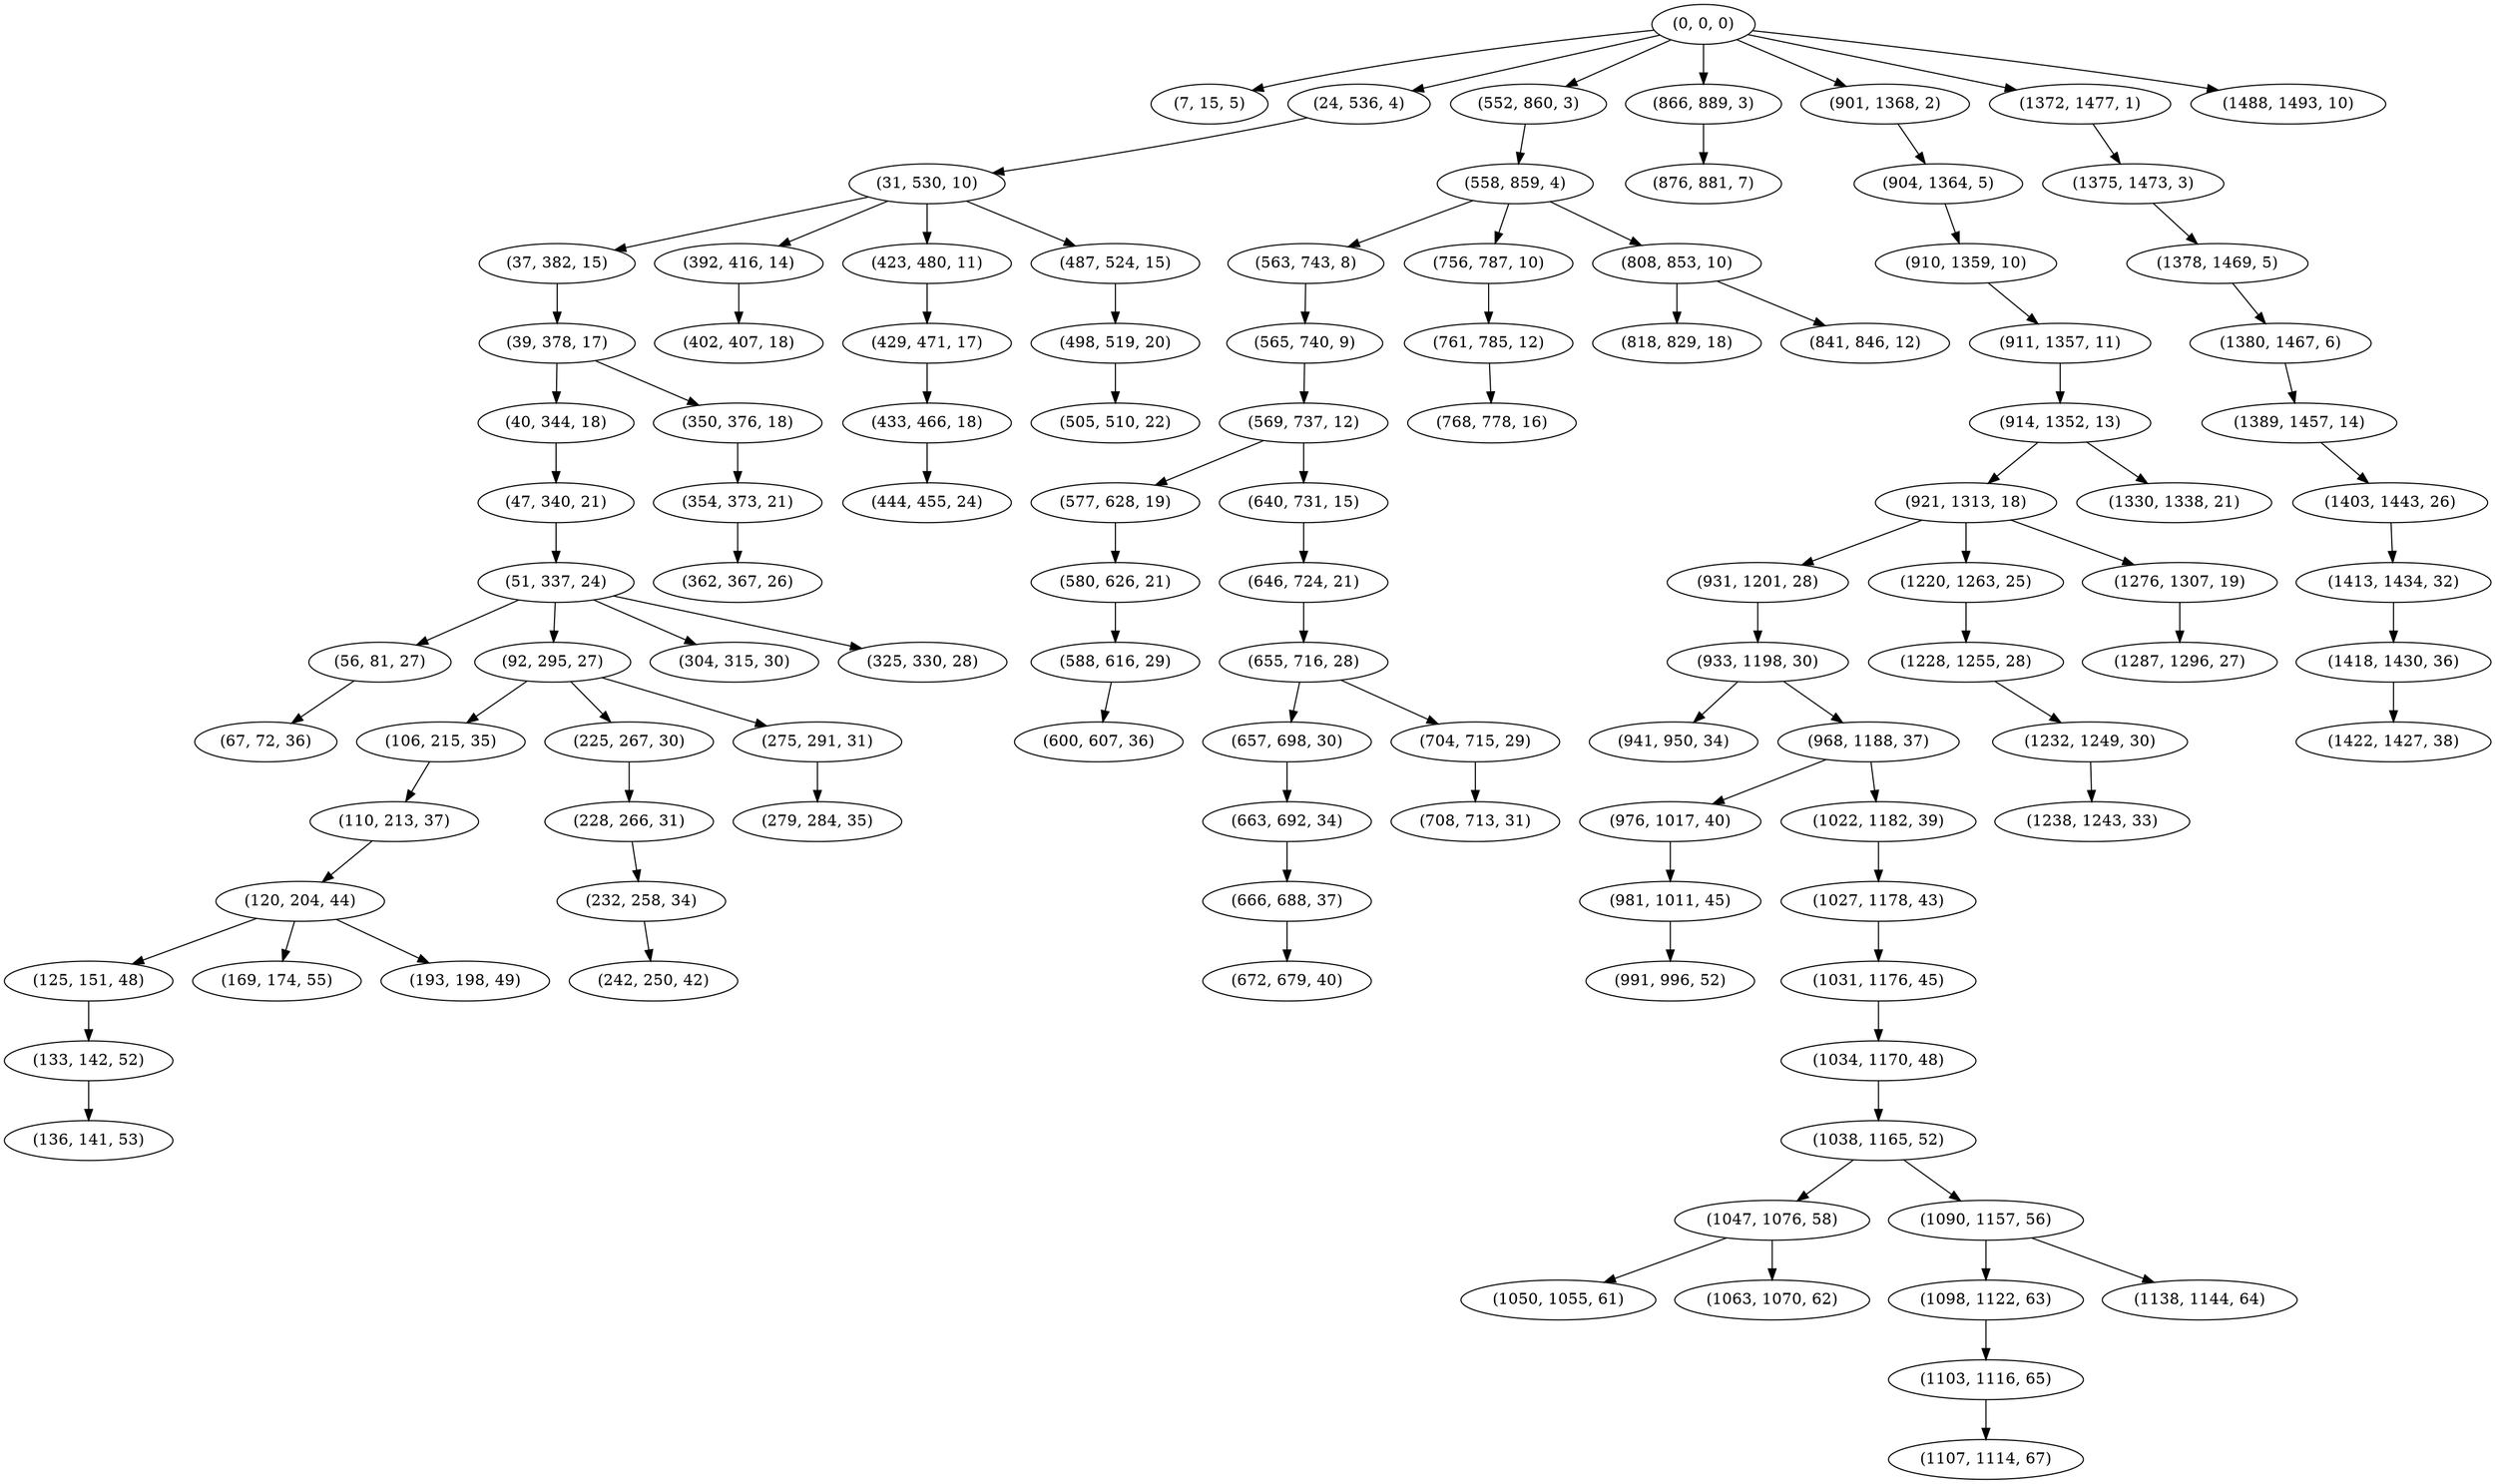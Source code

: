 digraph tree {
    "(0, 0, 0)";
    "(7, 15, 5)";
    "(24, 536, 4)";
    "(31, 530, 10)";
    "(37, 382, 15)";
    "(39, 378, 17)";
    "(40, 344, 18)";
    "(47, 340, 21)";
    "(51, 337, 24)";
    "(56, 81, 27)";
    "(67, 72, 36)";
    "(92, 295, 27)";
    "(106, 215, 35)";
    "(110, 213, 37)";
    "(120, 204, 44)";
    "(125, 151, 48)";
    "(133, 142, 52)";
    "(136, 141, 53)";
    "(169, 174, 55)";
    "(193, 198, 49)";
    "(225, 267, 30)";
    "(228, 266, 31)";
    "(232, 258, 34)";
    "(242, 250, 42)";
    "(275, 291, 31)";
    "(279, 284, 35)";
    "(304, 315, 30)";
    "(325, 330, 28)";
    "(350, 376, 18)";
    "(354, 373, 21)";
    "(362, 367, 26)";
    "(392, 416, 14)";
    "(402, 407, 18)";
    "(423, 480, 11)";
    "(429, 471, 17)";
    "(433, 466, 18)";
    "(444, 455, 24)";
    "(487, 524, 15)";
    "(498, 519, 20)";
    "(505, 510, 22)";
    "(552, 860, 3)";
    "(558, 859, 4)";
    "(563, 743, 8)";
    "(565, 740, 9)";
    "(569, 737, 12)";
    "(577, 628, 19)";
    "(580, 626, 21)";
    "(588, 616, 29)";
    "(600, 607, 36)";
    "(640, 731, 15)";
    "(646, 724, 21)";
    "(655, 716, 28)";
    "(657, 698, 30)";
    "(663, 692, 34)";
    "(666, 688, 37)";
    "(672, 679, 40)";
    "(704, 715, 29)";
    "(708, 713, 31)";
    "(756, 787, 10)";
    "(761, 785, 12)";
    "(768, 778, 16)";
    "(808, 853, 10)";
    "(818, 829, 18)";
    "(841, 846, 12)";
    "(866, 889, 3)";
    "(876, 881, 7)";
    "(901, 1368, 2)";
    "(904, 1364, 5)";
    "(910, 1359, 10)";
    "(911, 1357, 11)";
    "(914, 1352, 13)";
    "(921, 1313, 18)";
    "(931, 1201, 28)";
    "(933, 1198, 30)";
    "(941, 950, 34)";
    "(968, 1188, 37)";
    "(976, 1017, 40)";
    "(981, 1011, 45)";
    "(991, 996, 52)";
    "(1022, 1182, 39)";
    "(1027, 1178, 43)";
    "(1031, 1176, 45)";
    "(1034, 1170, 48)";
    "(1038, 1165, 52)";
    "(1047, 1076, 58)";
    "(1050, 1055, 61)";
    "(1063, 1070, 62)";
    "(1090, 1157, 56)";
    "(1098, 1122, 63)";
    "(1103, 1116, 65)";
    "(1107, 1114, 67)";
    "(1138, 1144, 64)";
    "(1220, 1263, 25)";
    "(1228, 1255, 28)";
    "(1232, 1249, 30)";
    "(1238, 1243, 33)";
    "(1276, 1307, 19)";
    "(1287, 1296, 27)";
    "(1330, 1338, 21)";
    "(1372, 1477, 1)";
    "(1375, 1473, 3)";
    "(1378, 1469, 5)";
    "(1380, 1467, 6)";
    "(1389, 1457, 14)";
    "(1403, 1443, 26)";
    "(1413, 1434, 32)";
    "(1418, 1430, 36)";
    "(1422, 1427, 38)";
    "(1488, 1493, 10)";
    "(0, 0, 0)" -> "(7, 15, 5)";
    "(0, 0, 0)" -> "(24, 536, 4)";
    "(0, 0, 0)" -> "(552, 860, 3)";
    "(0, 0, 0)" -> "(866, 889, 3)";
    "(0, 0, 0)" -> "(901, 1368, 2)";
    "(0, 0, 0)" -> "(1372, 1477, 1)";
    "(0, 0, 0)" -> "(1488, 1493, 10)";
    "(24, 536, 4)" -> "(31, 530, 10)";
    "(31, 530, 10)" -> "(37, 382, 15)";
    "(31, 530, 10)" -> "(392, 416, 14)";
    "(31, 530, 10)" -> "(423, 480, 11)";
    "(31, 530, 10)" -> "(487, 524, 15)";
    "(37, 382, 15)" -> "(39, 378, 17)";
    "(39, 378, 17)" -> "(40, 344, 18)";
    "(39, 378, 17)" -> "(350, 376, 18)";
    "(40, 344, 18)" -> "(47, 340, 21)";
    "(47, 340, 21)" -> "(51, 337, 24)";
    "(51, 337, 24)" -> "(56, 81, 27)";
    "(51, 337, 24)" -> "(92, 295, 27)";
    "(51, 337, 24)" -> "(304, 315, 30)";
    "(51, 337, 24)" -> "(325, 330, 28)";
    "(56, 81, 27)" -> "(67, 72, 36)";
    "(92, 295, 27)" -> "(106, 215, 35)";
    "(92, 295, 27)" -> "(225, 267, 30)";
    "(92, 295, 27)" -> "(275, 291, 31)";
    "(106, 215, 35)" -> "(110, 213, 37)";
    "(110, 213, 37)" -> "(120, 204, 44)";
    "(120, 204, 44)" -> "(125, 151, 48)";
    "(120, 204, 44)" -> "(169, 174, 55)";
    "(120, 204, 44)" -> "(193, 198, 49)";
    "(125, 151, 48)" -> "(133, 142, 52)";
    "(133, 142, 52)" -> "(136, 141, 53)";
    "(225, 267, 30)" -> "(228, 266, 31)";
    "(228, 266, 31)" -> "(232, 258, 34)";
    "(232, 258, 34)" -> "(242, 250, 42)";
    "(275, 291, 31)" -> "(279, 284, 35)";
    "(350, 376, 18)" -> "(354, 373, 21)";
    "(354, 373, 21)" -> "(362, 367, 26)";
    "(392, 416, 14)" -> "(402, 407, 18)";
    "(423, 480, 11)" -> "(429, 471, 17)";
    "(429, 471, 17)" -> "(433, 466, 18)";
    "(433, 466, 18)" -> "(444, 455, 24)";
    "(487, 524, 15)" -> "(498, 519, 20)";
    "(498, 519, 20)" -> "(505, 510, 22)";
    "(552, 860, 3)" -> "(558, 859, 4)";
    "(558, 859, 4)" -> "(563, 743, 8)";
    "(558, 859, 4)" -> "(756, 787, 10)";
    "(558, 859, 4)" -> "(808, 853, 10)";
    "(563, 743, 8)" -> "(565, 740, 9)";
    "(565, 740, 9)" -> "(569, 737, 12)";
    "(569, 737, 12)" -> "(577, 628, 19)";
    "(569, 737, 12)" -> "(640, 731, 15)";
    "(577, 628, 19)" -> "(580, 626, 21)";
    "(580, 626, 21)" -> "(588, 616, 29)";
    "(588, 616, 29)" -> "(600, 607, 36)";
    "(640, 731, 15)" -> "(646, 724, 21)";
    "(646, 724, 21)" -> "(655, 716, 28)";
    "(655, 716, 28)" -> "(657, 698, 30)";
    "(655, 716, 28)" -> "(704, 715, 29)";
    "(657, 698, 30)" -> "(663, 692, 34)";
    "(663, 692, 34)" -> "(666, 688, 37)";
    "(666, 688, 37)" -> "(672, 679, 40)";
    "(704, 715, 29)" -> "(708, 713, 31)";
    "(756, 787, 10)" -> "(761, 785, 12)";
    "(761, 785, 12)" -> "(768, 778, 16)";
    "(808, 853, 10)" -> "(818, 829, 18)";
    "(808, 853, 10)" -> "(841, 846, 12)";
    "(866, 889, 3)" -> "(876, 881, 7)";
    "(901, 1368, 2)" -> "(904, 1364, 5)";
    "(904, 1364, 5)" -> "(910, 1359, 10)";
    "(910, 1359, 10)" -> "(911, 1357, 11)";
    "(911, 1357, 11)" -> "(914, 1352, 13)";
    "(914, 1352, 13)" -> "(921, 1313, 18)";
    "(914, 1352, 13)" -> "(1330, 1338, 21)";
    "(921, 1313, 18)" -> "(931, 1201, 28)";
    "(921, 1313, 18)" -> "(1220, 1263, 25)";
    "(921, 1313, 18)" -> "(1276, 1307, 19)";
    "(931, 1201, 28)" -> "(933, 1198, 30)";
    "(933, 1198, 30)" -> "(941, 950, 34)";
    "(933, 1198, 30)" -> "(968, 1188, 37)";
    "(968, 1188, 37)" -> "(976, 1017, 40)";
    "(968, 1188, 37)" -> "(1022, 1182, 39)";
    "(976, 1017, 40)" -> "(981, 1011, 45)";
    "(981, 1011, 45)" -> "(991, 996, 52)";
    "(1022, 1182, 39)" -> "(1027, 1178, 43)";
    "(1027, 1178, 43)" -> "(1031, 1176, 45)";
    "(1031, 1176, 45)" -> "(1034, 1170, 48)";
    "(1034, 1170, 48)" -> "(1038, 1165, 52)";
    "(1038, 1165, 52)" -> "(1047, 1076, 58)";
    "(1038, 1165, 52)" -> "(1090, 1157, 56)";
    "(1047, 1076, 58)" -> "(1050, 1055, 61)";
    "(1047, 1076, 58)" -> "(1063, 1070, 62)";
    "(1090, 1157, 56)" -> "(1098, 1122, 63)";
    "(1090, 1157, 56)" -> "(1138, 1144, 64)";
    "(1098, 1122, 63)" -> "(1103, 1116, 65)";
    "(1103, 1116, 65)" -> "(1107, 1114, 67)";
    "(1220, 1263, 25)" -> "(1228, 1255, 28)";
    "(1228, 1255, 28)" -> "(1232, 1249, 30)";
    "(1232, 1249, 30)" -> "(1238, 1243, 33)";
    "(1276, 1307, 19)" -> "(1287, 1296, 27)";
    "(1372, 1477, 1)" -> "(1375, 1473, 3)";
    "(1375, 1473, 3)" -> "(1378, 1469, 5)";
    "(1378, 1469, 5)" -> "(1380, 1467, 6)";
    "(1380, 1467, 6)" -> "(1389, 1457, 14)";
    "(1389, 1457, 14)" -> "(1403, 1443, 26)";
    "(1403, 1443, 26)" -> "(1413, 1434, 32)";
    "(1413, 1434, 32)" -> "(1418, 1430, 36)";
    "(1418, 1430, 36)" -> "(1422, 1427, 38)";
}
